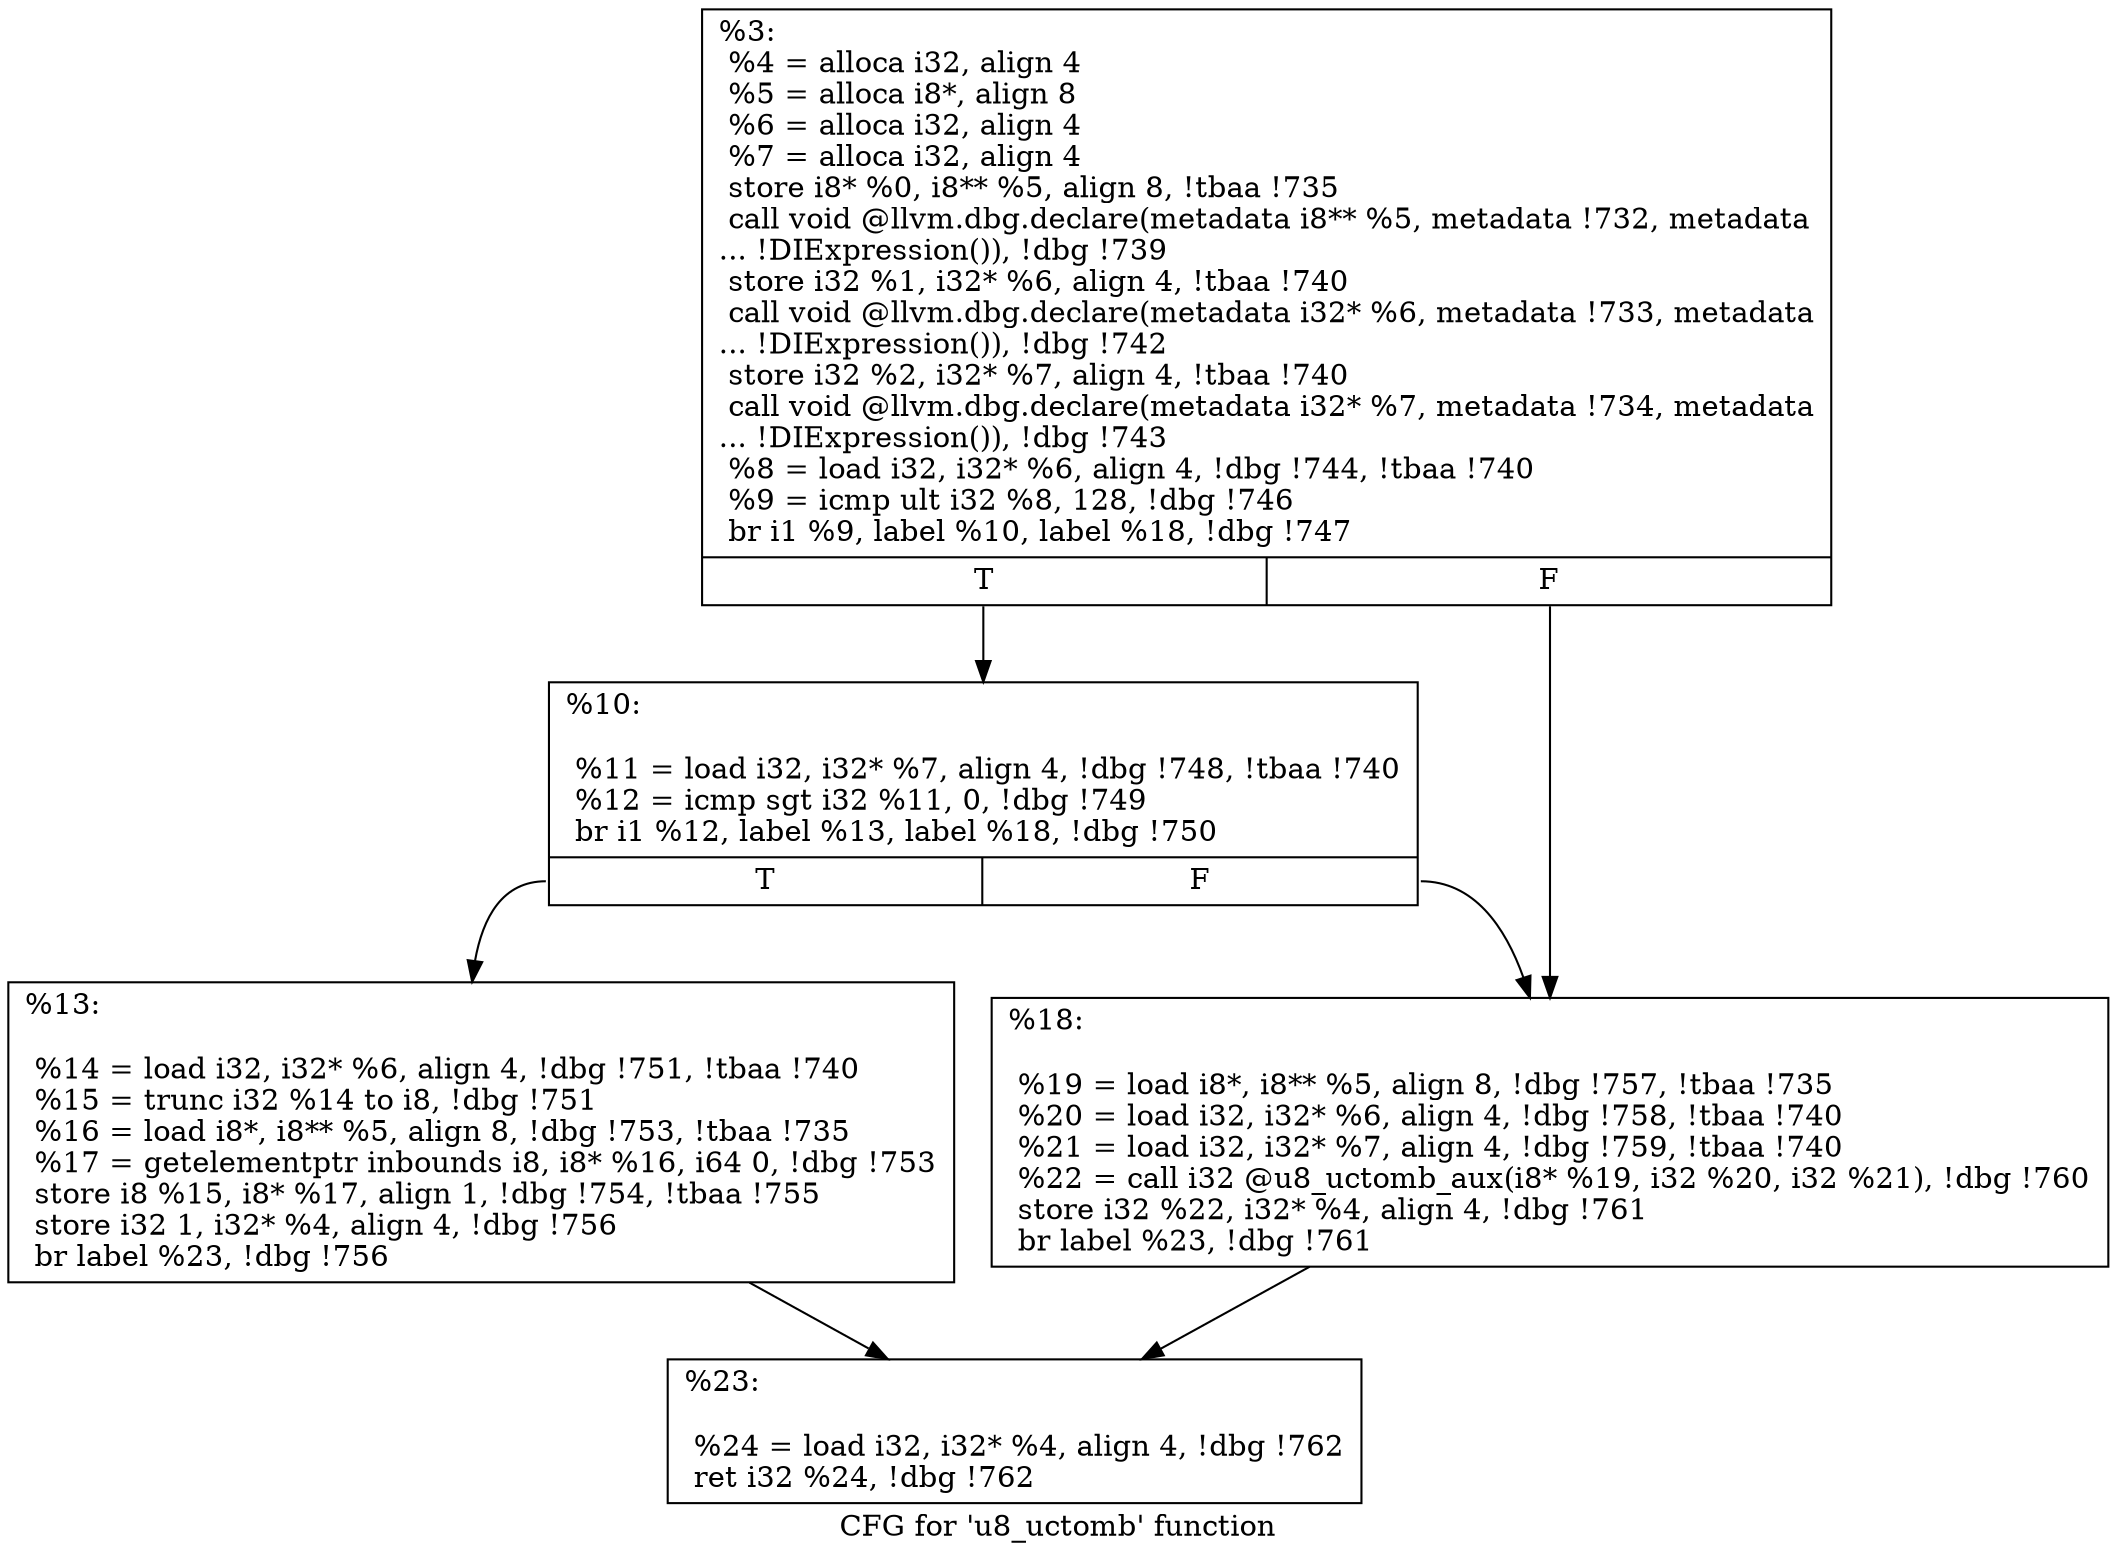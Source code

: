 digraph "CFG for 'u8_uctomb' function" {
	label="CFG for 'u8_uctomb' function";

	Node0x1e2d760 [shape=record,label="{%3:\l  %4 = alloca i32, align 4\l  %5 = alloca i8*, align 8\l  %6 = alloca i32, align 4\l  %7 = alloca i32, align 4\l  store i8* %0, i8** %5, align 8, !tbaa !735\l  call void @llvm.dbg.declare(metadata i8** %5, metadata !732, metadata\l... !DIExpression()), !dbg !739\l  store i32 %1, i32* %6, align 4, !tbaa !740\l  call void @llvm.dbg.declare(metadata i32* %6, metadata !733, metadata\l... !DIExpression()), !dbg !742\l  store i32 %2, i32* %7, align 4, !tbaa !740\l  call void @llvm.dbg.declare(metadata i32* %7, metadata !734, metadata\l... !DIExpression()), !dbg !743\l  %8 = load i32, i32* %6, align 4, !dbg !744, !tbaa !740\l  %9 = icmp ult i32 %8, 128, !dbg !746\l  br i1 %9, label %10, label %18, !dbg !747\l|{<s0>T|<s1>F}}"];
	Node0x1e2d760:s0 -> Node0x1e35620;
	Node0x1e2d760:s1 -> Node0x1e356c0;
	Node0x1e35620 [shape=record,label="{%10:\l\l  %11 = load i32, i32* %7, align 4, !dbg !748, !tbaa !740\l  %12 = icmp sgt i32 %11, 0, !dbg !749\l  br i1 %12, label %13, label %18, !dbg !750\l|{<s0>T|<s1>F}}"];
	Node0x1e35620:s0 -> Node0x1e35670;
	Node0x1e35620:s1 -> Node0x1e356c0;
	Node0x1e35670 [shape=record,label="{%13:\l\l  %14 = load i32, i32* %6, align 4, !dbg !751, !tbaa !740\l  %15 = trunc i32 %14 to i8, !dbg !751\l  %16 = load i8*, i8** %5, align 8, !dbg !753, !tbaa !735\l  %17 = getelementptr inbounds i8, i8* %16, i64 0, !dbg !753\l  store i8 %15, i8* %17, align 1, !dbg !754, !tbaa !755\l  store i32 1, i32* %4, align 4, !dbg !756\l  br label %23, !dbg !756\l}"];
	Node0x1e35670 -> Node0x1e35710;
	Node0x1e356c0 [shape=record,label="{%18:\l\l  %19 = load i8*, i8** %5, align 8, !dbg !757, !tbaa !735\l  %20 = load i32, i32* %6, align 4, !dbg !758, !tbaa !740\l  %21 = load i32, i32* %7, align 4, !dbg !759, !tbaa !740\l  %22 = call i32 @u8_uctomb_aux(i8* %19, i32 %20, i32 %21), !dbg !760\l  store i32 %22, i32* %4, align 4, !dbg !761\l  br label %23, !dbg !761\l}"];
	Node0x1e356c0 -> Node0x1e35710;
	Node0x1e35710 [shape=record,label="{%23:\l\l  %24 = load i32, i32* %4, align 4, !dbg !762\l  ret i32 %24, !dbg !762\l}"];
}
